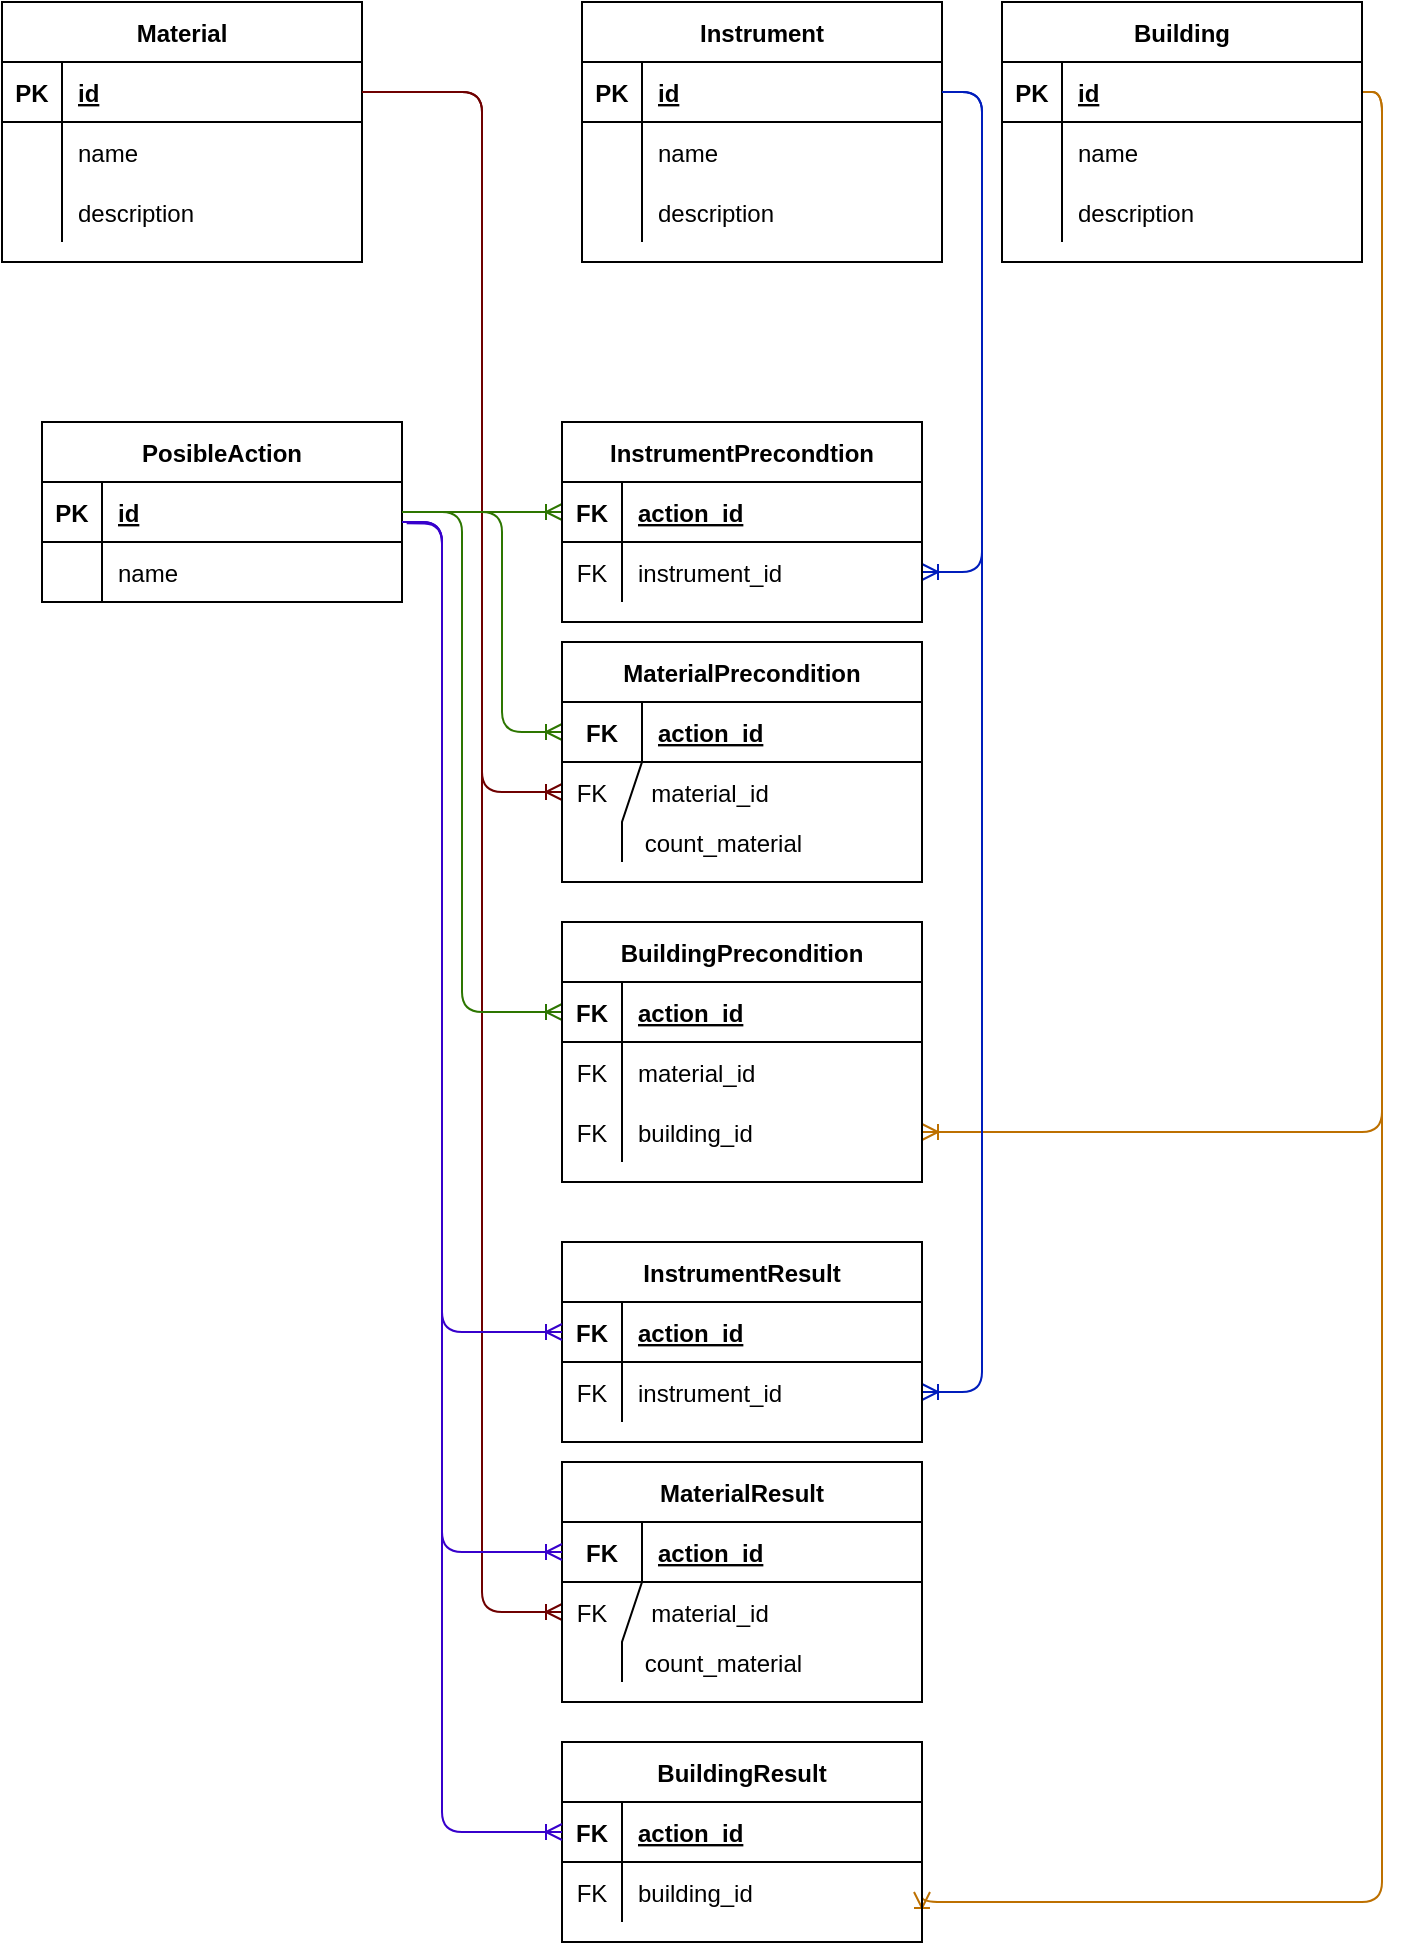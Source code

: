 <mxfile version="13.7.9" type="embed"><diagram id="L20Fy2joBcqm4VzIN3Vt" name="Page-1"><mxGraphModel dx="515" dy="378" grid="1" gridSize="10" guides="1" tooltips="1" connect="1" arrows="1" fold="1" page="1" pageScale="1" pageWidth="827" pageHeight="1169" math="0" shadow="0"><root><mxCell id="0"/><mxCell id="1" parent="0"/><mxCell id="35" value="" style="fontSize=12;html=1;endArrow=ERoneToMany;exitX=1;exitY=0.5;exitDx=0;exitDy=0;fillColor=#60a917;strokeColor=#2D7600;entryX=0;entryY=0.5;entryDx=0;entryDy=0;" parent="1" source="iHEfSxfmgkh_VR93vHRP-51" target="23" edge="1"><mxGeometry width="100" height="100" relative="1" as="geometry"><mxPoint x="270" y="600" as="sourcePoint"/><mxPoint x="290" y="530" as="targetPoint"/></mxGeometry></mxCell><mxCell id="45" value="" style="edgeStyle=orthogonalEdgeStyle;fontSize=12;html=1;endArrow=ERoneToMany;exitX=1;exitY=0.5;exitDx=0;exitDy=0;fillColor=#a20025;strokeColor=#6F0000;entryX=0;entryY=0.5;entryDx=0;entryDy=0;" parent="1" source="iHEfSxfmgkh_VR93vHRP-41" target="87" edge="1"><mxGeometry width="100" height="100" relative="1" as="geometry"><mxPoint x="300" y="450" as="sourcePoint"/><mxPoint x="300" y="590" as="targetPoint"/><Array as="points"><mxPoint x="270" y="345"/><mxPoint x="270" y="695"/></Array></mxGeometry></mxCell><mxCell id="46" value="" style="edgeStyle=orthogonalEdgeStyle;fontSize=12;html=1;endArrow=ERoneToMany;exitX=1;exitY=0.5;exitDx=0;exitDy=0;fillColor=#0050ef;strokeColor=#001DBC;entryX=1;entryY=0.5;entryDx=0;entryDy=0;" parent="1" source="iHEfSxfmgkh_VR93vHRP-18" target="39" edge="1"><mxGeometry width="100" height="100" relative="1" as="geometry"><mxPoint x="300" y="450" as="sourcePoint"/><mxPoint x="520" y="570" as="targetPoint"/><Array as="points"><mxPoint x="520" y="345"/><mxPoint x="520" y="585"/></Array></mxGeometry></mxCell><mxCell id="47" value="" style="edgeStyle=orthogonalEdgeStyle;fontSize=12;html=1;endArrow=ERoneToMany;exitX=1;exitY=0.5;exitDx=0;exitDy=0;fillColor=#f0a30a;strokeColor=#BD7000;" parent="1" source="iHEfSxfmgkh_VR93vHRP-31" target="61" edge="1"><mxGeometry width="100" height="100" relative="1" as="geometry"><mxPoint x="590" y="650" as="sourcePoint"/><mxPoint x="750" y="710" as="targetPoint"/></mxGeometry></mxCell><mxCell id="iHEfSxfmgkh_VR93vHRP-50" value="PosibleAction" style="shape=table;startSize=30;container=1;collapsible=1;childLayout=tableLayout;fixedRows=1;rowLines=0;fontStyle=1;align=center;resizeLast=1;" parent="1" vertex="1"><mxGeometry x="50" y="510" width="180" height="90" as="geometry"/></mxCell><mxCell id="iHEfSxfmgkh_VR93vHRP-51" value="" style="shape=partialRectangle;collapsible=0;dropTarget=0;pointerEvents=0;fillColor=none;top=0;left=0;bottom=1;right=0;points=[[0,0.5],[1,0.5]];portConstraint=eastwest;" parent="iHEfSxfmgkh_VR93vHRP-50" vertex="1"><mxGeometry y="30" width="180" height="30" as="geometry"/></mxCell><mxCell id="iHEfSxfmgkh_VR93vHRP-52" value="PK" style="shape=partialRectangle;connectable=0;fillColor=none;top=0;left=0;bottom=0;right=0;fontStyle=1;overflow=hidden;" parent="iHEfSxfmgkh_VR93vHRP-51" vertex="1"><mxGeometry width="30" height="30" as="geometry"/></mxCell><mxCell id="iHEfSxfmgkh_VR93vHRP-53" value="id" style="shape=partialRectangle;connectable=0;fillColor=none;top=0;left=0;bottom=0;right=0;align=left;spacingLeft=6;fontStyle=5;overflow=hidden;" parent="iHEfSxfmgkh_VR93vHRP-51" vertex="1"><mxGeometry x="30" width="150" height="30" as="geometry"/></mxCell><mxCell id="iHEfSxfmgkh_VR93vHRP-54" value="" style="shape=partialRectangle;collapsible=0;dropTarget=0;pointerEvents=0;fillColor=none;top=0;left=0;bottom=0;right=0;points=[[0,0.5],[1,0.5]];portConstraint=eastwest;" parent="iHEfSxfmgkh_VR93vHRP-50" vertex="1"><mxGeometry y="60" width="180" height="30" as="geometry"/></mxCell><mxCell id="iHEfSxfmgkh_VR93vHRP-55" value="" style="shape=partialRectangle;connectable=0;fillColor=none;top=0;left=0;bottom=0;right=0;editable=1;overflow=hidden;" parent="iHEfSxfmgkh_VR93vHRP-54" vertex="1"><mxGeometry width="30" height="30" as="geometry"/></mxCell><mxCell id="iHEfSxfmgkh_VR93vHRP-56" value="name" style="shape=partialRectangle;connectable=0;fillColor=none;top=0;left=0;bottom=0;right=0;align=left;spacingLeft=6;overflow=hidden;" parent="iHEfSxfmgkh_VR93vHRP-54" vertex="1"><mxGeometry x="30" width="150" height="30" as="geometry"/></mxCell><mxCell id="iHEfSxfmgkh_VR93vHRP-40" value="Material" style="shape=table;startSize=30;container=1;collapsible=1;childLayout=tableLayout;fixedRows=1;rowLines=0;fontStyle=1;align=center;resizeLast=1;" parent="1" vertex="1"><mxGeometry x="30" y="300" width="180" height="130" as="geometry"/></mxCell><mxCell id="iHEfSxfmgkh_VR93vHRP-41" value="" style="shape=partialRectangle;collapsible=0;dropTarget=0;pointerEvents=0;fillColor=none;top=0;left=0;bottom=1;right=0;points=[[0,0.5],[1,0.5]];portConstraint=eastwest;" parent="iHEfSxfmgkh_VR93vHRP-40" vertex="1"><mxGeometry y="30" width="180" height="30" as="geometry"/></mxCell><mxCell id="iHEfSxfmgkh_VR93vHRP-42" value="PK" style="shape=partialRectangle;connectable=0;fillColor=none;top=0;left=0;bottom=0;right=0;fontStyle=1;overflow=hidden;" parent="iHEfSxfmgkh_VR93vHRP-41" vertex="1"><mxGeometry width="30" height="30" as="geometry"/></mxCell><mxCell id="iHEfSxfmgkh_VR93vHRP-43" value="id" style="shape=partialRectangle;connectable=0;fillColor=none;top=0;left=0;bottom=0;right=0;align=left;spacingLeft=6;fontStyle=5;overflow=hidden;" parent="iHEfSxfmgkh_VR93vHRP-41" vertex="1"><mxGeometry x="30" width="150" height="30" as="geometry"/></mxCell><mxCell id="iHEfSxfmgkh_VR93vHRP-44" value="" style="shape=partialRectangle;collapsible=0;dropTarget=0;pointerEvents=0;fillColor=none;top=0;left=0;bottom=0;right=0;points=[[0,0.5],[1,0.5]];portConstraint=eastwest;" parent="iHEfSxfmgkh_VR93vHRP-40" vertex="1"><mxGeometry y="60" width="180" height="30" as="geometry"/></mxCell><mxCell id="iHEfSxfmgkh_VR93vHRP-45" value="" style="shape=partialRectangle;connectable=0;fillColor=none;top=0;left=0;bottom=0;right=0;editable=1;overflow=hidden;" parent="iHEfSxfmgkh_VR93vHRP-44" vertex="1"><mxGeometry width="30" height="30" as="geometry"/></mxCell><mxCell id="iHEfSxfmgkh_VR93vHRP-46" value="name" style="shape=partialRectangle;connectable=0;fillColor=none;top=0;left=0;bottom=0;right=0;align=left;spacingLeft=6;overflow=hidden;" parent="iHEfSxfmgkh_VR93vHRP-44" vertex="1"><mxGeometry x="30" width="150" height="30" as="geometry"/></mxCell><mxCell id="iHEfSxfmgkh_VR93vHRP-47" value="" style="shape=partialRectangle;collapsible=0;dropTarget=0;pointerEvents=0;fillColor=none;top=0;left=0;bottom=0;right=0;points=[[0,0.5],[1,0.5]];portConstraint=eastwest;" parent="iHEfSxfmgkh_VR93vHRP-40" vertex="1"><mxGeometry y="90" width="180" height="30" as="geometry"/></mxCell><mxCell id="iHEfSxfmgkh_VR93vHRP-48" value="" style="shape=partialRectangle;connectable=0;fillColor=none;top=0;left=0;bottom=0;right=0;editable=1;overflow=hidden;" parent="iHEfSxfmgkh_VR93vHRP-47" vertex="1"><mxGeometry width="30" height="30" as="geometry"/></mxCell><mxCell id="iHEfSxfmgkh_VR93vHRP-49" value="description" style="shape=partialRectangle;connectable=0;fillColor=none;top=0;left=0;bottom=0;right=0;align=left;spacingLeft=6;overflow=hidden;" parent="iHEfSxfmgkh_VR93vHRP-47" vertex="1"><mxGeometry x="30" width="150" height="30" as="geometry"/></mxCell><mxCell id="iHEfSxfmgkh_VR93vHRP-17" value="Instrument" style="shape=table;startSize=30;container=1;collapsible=1;childLayout=tableLayout;fixedRows=1;rowLines=0;fontStyle=1;align=center;resizeLast=1;" parent="1" vertex="1"><mxGeometry x="320" y="300" width="180" height="130" as="geometry"/></mxCell><mxCell id="iHEfSxfmgkh_VR93vHRP-18" value="" style="shape=partialRectangle;collapsible=0;dropTarget=0;pointerEvents=0;fillColor=none;top=0;left=0;bottom=1;right=0;points=[[0,0.5],[1,0.5]];portConstraint=eastwest;" parent="iHEfSxfmgkh_VR93vHRP-17" vertex="1"><mxGeometry y="30" width="180" height="30" as="geometry"/></mxCell><mxCell id="iHEfSxfmgkh_VR93vHRP-19" value="PK" style="shape=partialRectangle;connectable=0;fillColor=none;top=0;left=0;bottom=0;right=0;fontStyle=1;overflow=hidden;" parent="iHEfSxfmgkh_VR93vHRP-18" vertex="1"><mxGeometry width="30" height="30" as="geometry"/></mxCell><mxCell id="iHEfSxfmgkh_VR93vHRP-20" value="id" style="shape=partialRectangle;connectable=0;fillColor=none;top=0;left=0;bottom=0;right=0;align=left;spacingLeft=6;fontStyle=5;overflow=hidden;" parent="iHEfSxfmgkh_VR93vHRP-18" vertex="1"><mxGeometry x="30" width="150" height="30" as="geometry"/></mxCell><mxCell id="iHEfSxfmgkh_VR93vHRP-21" value="" style="shape=partialRectangle;collapsible=0;dropTarget=0;pointerEvents=0;fillColor=none;top=0;left=0;bottom=0;right=0;points=[[0,0.5],[1,0.5]];portConstraint=eastwest;" parent="iHEfSxfmgkh_VR93vHRP-17" vertex="1"><mxGeometry y="60" width="180" height="30" as="geometry"/></mxCell><mxCell id="iHEfSxfmgkh_VR93vHRP-22" value="" style="shape=partialRectangle;connectable=0;fillColor=none;top=0;left=0;bottom=0;right=0;editable=1;overflow=hidden;" parent="iHEfSxfmgkh_VR93vHRP-21" vertex="1"><mxGeometry width="30" height="30" as="geometry"/></mxCell><mxCell id="iHEfSxfmgkh_VR93vHRP-23" value="name" style="shape=partialRectangle;connectable=0;fillColor=none;top=0;left=0;bottom=0;right=0;align=left;spacingLeft=6;overflow=hidden;" parent="iHEfSxfmgkh_VR93vHRP-21" vertex="1"><mxGeometry x="30" width="150" height="30" as="geometry"/></mxCell><mxCell id="iHEfSxfmgkh_VR93vHRP-24" value="" style="shape=partialRectangle;collapsible=0;dropTarget=0;pointerEvents=0;fillColor=none;top=0;left=0;bottom=0;right=0;points=[[0,0.5],[1,0.5]];portConstraint=eastwest;" parent="iHEfSxfmgkh_VR93vHRP-17" vertex="1"><mxGeometry y="90" width="180" height="30" as="geometry"/></mxCell><mxCell id="iHEfSxfmgkh_VR93vHRP-25" value="" style="shape=partialRectangle;connectable=0;fillColor=none;top=0;left=0;bottom=0;right=0;editable=1;overflow=hidden;" parent="iHEfSxfmgkh_VR93vHRP-24" vertex="1"><mxGeometry width="30" height="30" as="geometry"/></mxCell><mxCell id="iHEfSxfmgkh_VR93vHRP-26" value="description" style="shape=partialRectangle;connectable=0;fillColor=none;top=0;left=0;bottom=0;right=0;align=left;spacingLeft=6;overflow=hidden;" parent="iHEfSxfmgkh_VR93vHRP-24" vertex="1"><mxGeometry x="30" width="150" height="30" as="geometry"/></mxCell><mxCell id="22" value="InstrumentPrecondtion" style="shape=table;startSize=30;container=1;collapsible=1;childLayout=tableLayout;fixedRows=1;rowLines=0;fontStyle=1;align=center;resizeLast=1;" parent="1" vertex="1"><mxGeometry x="310" y="510" width="180" height="100" as="geometry"/></mxCell><mxCell id="23" value="" style="shape=partialRectangle;collapsible=0;dropTarget=0;pointerEvents=0;fillColor=none;top=0;left=0;bottom=1;right=0;points=[[0,0.5],[1,0.5]];portConstraint=eastwest;" parent="22" vertex="1"><mxGeometry y="30" width="180" height="30" as="geometry"/></mxCell><mxCell id="24" value="FK" style="shape=partialRectangle;connectable=0;fillColor=none;top=0;left=0;bottom=0;right=0;fontStyle=1;overflow=hidden;" parent="23" vertex="1"><mxGeometry width="30" height="30" as="geometry"/></mxCell><mxCell id="25" value="action_id" style="shape=partialRectangle;connectable=0;fillColor=none;top=0;left=0;bottom=0;right=0;align=left;spacingLeft=6;fontStyle=5;overflow=hidden;" parent="23" vertex="1"><mxGeometry x="30" width="150" height="30" as="geometry"/></mxCell><mxCell id="39" value="" style="shape=partialRectangle;collapsible=0;dropTarget=0;pointerEvents=0;fillColor=none;top=0;left=0;bottom=0;right=0;points=[[0,0.5],[1,0.5]];portConstraint=eastwest;" parent="22" vertex="1"><mxGeometry y="60" width="180" height="30" as="geometry"/></mxCell><mxCell id="40" value="FK" style="shape=partialRectangle;connectable=0;fillColor=none;top=0;left=0;bottom=0;right=0;fontStyle=0;overflow=hidden;" parent="39" vertex="1"><mxGeometry width="30" height="30" as="geometry"/></mxCell><mxCell id="41" value="instrument_id" style="shape=partialRectangle;connectable=0;fillColor=none;top=0;left=0;bottom=0;right=0;align=left;spacingLeft=6;fontStyle=0;overflow=hidden;" parent="39" vertex="1"><mxGeometry x="30" width="150" height="30" as="geometry"/></mxCell><mxCell id="64" value="" style="edgeStyle=orthogonalEdgeStyle;fontSize=12;html=1;endArrow=ERoneToMany;exitX=1;exitY=0.5;exitDx=0;exitDy=0;fillColor=#a20025;strokeColor=#6F0000;" parent="1" source="iHEfSxfmgkh_VR93vHRP-41" target="108" edge="1"><mxGeometry width="100" height="100" relative="1" as="geometry"><mxPoint x="220" y="355" as="sourcePoint"/><mxPoint x="250" y="520" as="targetPoint"/><Array as="points"><mxPoint x="270" y="345"/><mxPoint x="270" y="1105"/></Array></mxGeometry></mxCell><mxCell id="65" value="" style="edgeStyle=orthogonalEdgeStyle;fontSize=12;html=1;endArrow=ERoneToMany;exitX=1;exitY=0.5;exitDx=0;exitDy=0;fillColor=#0050ef;strokeColor=#001DBC;entryX=1;entryY=0.5;entryDx=0;entryDy=0;" parent="1" source="iHEfSxfmgkh_VR93vHRP-18" target="101" edge="1"><mxGeometry width="100" height="100" relative="1" as="geometry"><mxPoint x="510" y="340" as="sourcePoint"/><mxPoint x="540" y="580" as="targetPoint"/><Array as="points"><mxPoint x="520" y="345"/><mxPoint x="520" y="995"/></Array></mxGeometry></mxCell><mxCell id="66" value="" style="edgeStyle=orthogonalEdgeStyle;fontSize=12;html=1;endArrow=ERoneToMany;exitX=1;exitY=0.5;exitDx=0;exitDy=0;fillColor=#f0a30a;strokeColor=#BD7000;entryX=1;entryY=0.5;entryDx=0;entryDy=0;" parent="1" target="121" edge="1" source="iHEfSxfmgkh_VR93vHRP-31"><mxGeometry width="100" height="100" relative="1" as="geometry"><mxPoint x="740" y="370" as="sourcePoint"/><mxPoint x="570" y="1265" as="targetPoint"/><Array as="points"><mxPoint x="720" y="345"/><mxPoint x="720" y="1250"/><mxPoint x="490" y="1250"/></Array></mxGeometry></mxCell><mxCell id="67" value="" style="fontSize=12;html=1;endArrow=ERoneToMany;exitX=1;exitY=0.5;exitDx=0;exitDy=0;fillColor=#60a917;strokeColor=#2D7600;entryX=0;entryY=0.5;entryDx=0;entryDy=0;" edge="1" parent="1" source="iHEfSxfmgkh_VR93vHRP-51" target="72"><mxGeometry width="100" height="100" relative="1" as="geometry"><mxPoint x="240" y="565" as="sourcePoint"/><mxPoint x="320" y="565" as="targetPoint"/><Array as="points"><mxPoint x="280" y="555"/><mxPoint x="280" y="665"/></Array></mxGeometry></mxCell><mxCell id="68" value="MaterialPrecondition" style="shape=table;startSize=30;container=1;collapsible=1;childLayout=tableLayout;fixedRows=1;rowLines=0;fontStyle=1;align=center;resizeLast=1;" vertex="1" parent="1"><mxGeometry x="310" y="620" width="180" height="120" as="geometry"/></mxCell><mxCell id="72" value="" style="shape=partialRectangle;collapsible=0;dropTarget=0;pointerEvents=0;fillColor=none;top=0;left=0;bottom=1;right=0;points=[[0,0.5],[1,0.5]];portConstraint=eastwest;" vertex="1" parent="68"><mxGeometry y="30" width="180" height="30" as="geometry"/></mxCell><mxCell id="73" value="FK" style="shape=partialRectangle;connectable=0;fillColor=none;top=0;left=0;bottom=0;right=0;fontStyle=1;overflow=hidden;" vertex="1" parent="72"><mxGeometry width="40.0" height="30" as="geometry"/></mxCell><mxCell id="74" value="action_id" style="shape=partialRectangle;connectable=0;fillColor=none;top=0;left=0;bottom=0;right=0;align=left;spacingLeft=6;fontStyle=5;overflow=hidden;" vertex="1" parent="72"><mxGeometry x="40.0" width="140.0" height="30" as="geometry"/></mxCell><mxCell id="87" value="" style="shape=partialRectangle;collapsible=0;dropTarget=0;pointerEvents=0;fillColor=none;top=0;left=0;bottom=0;right=0;points=[[0,0.5],[1,0.5]];portConstraint=eastwest;" vertex="1" parent="68"><mxGeometry y="60" width="180" height="30" as="geometry"/></mxCell><mxCell id="88" value="FK" style="shape=partialRectangle;connectable=0;fillColor=none;top=0;left=0;bottom=0;right=0;fontStyle=0;overflow=hidden;" vertex="1" parent="87"><mxGeometry width="30.0" height="30" as="geometry"/></mxCell><mxCell id="89" value="  material_id" style="shape=partialRectangle;connectable=0;fillColor=none;top=0;left=0;bottom=0;right=0;align=left;spacingLeft=6;fontStyle=0;overflow=hidden;" vertex="1" parent="87"><mxGeometry x="30.0" width="150.0" height="30" as="geometry"/></mxCell><mxCell id="94" value="" style="shape=partialRectangle;collapsible=0;dropTarget=0;pointerEvents=0;fillColor=none;top=0;left=0;bottom=0;right=0;points=[[0,0.5],[1,0.5]];portConstraint=eastwest;" vertex="1" parent="68"><mxGeometry y="90" width="180" height="20" as="geometry"/></mxCell><mxCell id="95" value="" style="shape=partialRectangle;connectable=0;fillColor=none;top=0;left=0;bottom=0;right=0;fontStyle=0;overflow=hidden;" vertex="1" parent="94"><mxGeometry width="30.0" height="20" as="geometry"/></mxCell><mxCell id="96" value=" count_material" style="shape=partialRectangle;connectable=0;fillColor=none;top=0;left=0;bottom=0;right=0;align=left;spacingLeft=6;fontStyle=0;overflow=hidden;" vertex="1" parent="94"><mxGeometry x="30.0" width="150.0" height="20" as="geometry"/></mxCell><mxCell id="90" value="" style="fontSize=12;html=1;endArrow=ERoneToMany;exitX=1;exitY=0.5;exitDx=0;exitDy=0;fillColor=#60a917;strokeColor=#2D7600;entryX=0;entryY=0.5;entryDx=0;entryDy=0;" edge="1" parent="1" source="iHEfSxfmgkh_VR93vHRP-51" target="49"><mxGeometry width="100" height="100" relative="1" as="geometry"><mxPoint x="240" y="565" as="sourcePoint"/><mxPoint x="320" y="675" as="targetPoint"/><Array as="points"><mxPoint x="260" y="555"/><mxPoint x="260" y="805"/></Array></mxGeometry></mxCell><mxCell id="iHEfSxfmgkh_VR93vHRP-30" value="Building" style="shape=table;startSize=30;container=1;collapsible=1;childLayout=tableLayout;fixedRows=1;rowLines=0;fontStyle=1;align=center;resizeLast=1;" parent="1" vertex="1"><mxGeometry x="530" y="300" width="180" height="130" as="geometry"/></mxCell><mxCell id="iHEfSxfmgkh_VR93vHRP-31" value="" style="shape=partialRectangle;collapsible=0;dropTarget=0;pointerEvents=0;fillColor=none;top=0;left=0;bottom=1;right=0;points=[[0,0.5],[1,0.5]];portConstraint=eastwest;" parent="iHEfSxfmgkh_VR93vHRP-30" vertex="1"><mxGeometry y="30" width="180" height="30" as="geometry"/></mxCell><mxCell id="iHEfSxfmgkh_VR93vHRP-32" value="PK" style="shape=partialRectangle;connectable=0;fillColor=none;top=0;left=0;bottom=0;right=0;fontStyle=1;overflow=hidden;" parent="iHEfSxfmgkh_VR93vHRP-31" vertex="1"><mxGeometry width="30" height="30" as="geometry"/></mxCell><mxCell id="iHEfSxfmgkh_VR93vHRP-33" value="id" style="shape=partialRectangle;connectable=0;fillColor=none;top=0;left=0;bottom=0;right=0;align=left;spacingLeft=6;fontStyle=5;overflow=hidden;" parent="iHEfSxfmgkh_VR93vHRP-31" vertex="1"><mxGeometry x="30" width="150" height="30" as="geometry"/></mxCell><mxCell id="iHEfSxfmgkh_VR93vHRP-34" value="" style="shape=partialRectangle;collapsible=0;dropTarget=0;pointerEvents=0;fillColor=none;top=0;left=0;bottom=0;right=0;points=[[0,0.5],[1,0.5]];portConstraint=eastwest;" parent="iHEfSxfmgkh_VR93vHRP-30" vertex="1"><mxGeometry y="60" width="180" height="30" as="geometry"/></mxCell><mxCell id="iHEfSxfmgkh_VR93vHRP-35" value="" style="shape=partialRectangle;connectable=0;fillColor=none;top=0;left=0;bottom=0;right=0;editable=1;overflow=hidden;" parent="iHEfSxfmgkh_VR93vHRP-34" vertex="1"><mxGeometry width="30" height="30" as="geometry"/></mxCell><mxCell id="iHEfSxfmgkh_VR93vHRP-36" value="name" style="shape=partialRectangle;connectable=0;fillColor=none;top=0;left=0;bottom=0;right=0;align=left;spacingLeft=6;overflow=hidden;" parent="iHEfSxfmgkh_VR93vHRP-34" vertex="1"><mxGeometry x="30" width="150" height="30" as="geometry"/></mxCell><mxCell id="iHEfSxfmgkh_VR93vHRP-37" value="" style="shape=partialRectangle;collapsible=0;dropTarget=0;pointerEvents=0;fillColor=none;top=0;left=0;bottom=0;right=0;points=[[0,0.5],[1,0.5]];portConstraint=eastwest;" parent="iHEfSxfmgkh_VR93vHRP-30" vertex="1"><mxGeometry y="90" width="180" height="30" as="geometry"/></mxCell><mxCell id="iHEfSxfmgkh_VR93vHRP-38" value="" style="shape=partialRectangle;connectable=0;fillColor=none;top=0;left=0;bottom=0;right=0;editable=1;overflow=hidden;" parent="iHEfSxfmgkh_VR93vHRP-37" vertex="1"><mxGeometry width="30" height="30" as="geometry"/></mxCell><mxCell id="iHEfSxfmgkh_VR93vHRP-39" value="description" style="shape=partialRectangle;connectable=0;fillColor=none;top=0;left=0;bottom=0;right=0;align=left;spacingLeft=6;overflow=hidden;" parent="iHEfSxfmgkh_VR93vHRP-37" vertex="1"><mxGeometry x="30" width="150" height="30" as="geometry"/></mxCell><mxCell id="48" value="BuildingPrecondition" style="shape=table;startSize=30;container=1;collapsible=1;childLayout=tableLayout;fixedRows=1;rowLines=0;fontStyle=1;align=center;resizeLast=1;" parent="1" vertex="1"><mxGeometry x="310" y="760" width="180" height="130" as="geometry"/></mxCell><mxCell id="49" value="" style="shape=partialRectangle;collapsible=0;dropTarget=0;pointerEvents=0;fillColor=none;top=0;left=0;bottom=1;right=0;points=[[0,0.5],[1,0.5]];portConstraint=eastwest;" parent="48" vertex="1"><mxGeometry y="30" width="180" height="30" as="geometry"/></mxCell><mxCell id="50" value="FK" style="shape=partialRectangle;connectable=0;fillColor=none;top=0;left=0;bottom=0;right=0;fontStyle=1;overflow=hidden;" parent="49" vertex="1"><mxGeometry width="30" height="30" as="geometry"/></mxCell><mxCell id="51" value="action_id" style="shape=partialRectangle;connectable=0;fillColor=none;top=0;left=0;bottom=0;right=0;align=left;spacingLeft=6;fontStyle=5;overflow=hidden;" parent="49" vertex="1"><mxGeometry x="30" width="150" height="30" as="geometry"/></mxCell><mxCell id="52" value="" style="shape=partialRectangle;collapsible=0;dropTarget=0;pointerEvents=0;fillColor=none;top=0;left=0;bottom=0;right=0;points=[[0,0.5],[1,0.5]];portConstraint=eastwest;" parent="48" vertex="1"><mxGeometry y="60" width="180" height="30" as="geometry"/></mxCell><mxCell id="53" value="FK" style="shape=partialRectangle;connectable=0;fillColor=none;top=0;left=0;bottom=0;right=0;fontStyle=0;overflow=hidden;" parent="52" vertex="1"><mxGeometry width="30" height="30" as="geometry"/></mxCell><mxCell id="54" value="material_id" style="shape=partialRectangle;connectable=0;fillColor=none;top=0;left=0;bottom=0;right=0;align=left;spacingLeft=6;fontStyle=0;overflow=hidden;" parent="52" vertex="1"><mxGeometry x="30" width="150" height="30" as="geometry"/></mxCell><mxCell id="61" value="" style="shape=partialRectangle;collapsible=0;dropTarget=0;pointerEvents=0;fillColor=none;top=0;left=0;bottom=0;right=0;points=[[0,0.5],[1,0.5]];portConstraint=eastwest;" parent="48" vertex="1"><mxGeometry y="90" width="180" height="30" as="geometry"/></mxCell><mxCell id="62" value="FK" style="shape=partialRectangle;connectable=0;fillColor=none;top=0;left=0;bottom=0;right=0;fontStyle=0;overflow=hidden;" parent="61" vertex="1"><mxGeometry width="30" height="30" as="geometry"/></mxCell><mxCell id="63" value="building_id" style="shape=partialRectangle;connectable=0;fillColor=none;top=0;left=0;bottom=0;right=0;align=left;spacingLeft=6;fontStyle=0;overflow=hidden;" parent="61" vertex="1"><mxGeometry x="30" width="150" height="30" as="geometry"/></mxCell><mxCell id="97" value="InstrumentResult" style="shape=table;startSize=30;container=1;collapsible=1;childLayout=tableLayout;fixedRows=1;rowLines=0;fontStyle=1;align=center;resizeLast=1;" vertex="1" parent="1"><mxGeometry x="310" y="920" width="180" height="100" as="geometry"/></mxCell><mxCell id="98" value="" style="shape=partialRectangle;collapsible=0;dropTarget=0;pointerEvents=0;fillColor=none;top=0;left=0;bottom=1;right=0;points=[[0,0.5],[1,0.5]];portConstraint=eastwest;" vertex="1" parent="97"><mxGeometry y="30" width="180" height="30" as="geometry"/></mxCell><mxCell id="99" value="FK" style="shape=partialRectangle;connectable=0;fillColor=none;top=0;left=0;bottom=0;right=0;fontStyle=1;overflow=hidden;" vertex="1" parent="98"><mxGeometry width="30" height="30" as="geometry"/></mxCell><mxCell id="100" value="action_id" style="shape=partialRectangle;connectable=0;fillColor=none;top=0;left=0;bottom=0;right=0;align=left;spacingLeft=6;fontStyle=5;overflow=hidden;" vertex="1" parent="98"><mxGeometry x="30" width="150" height="30" as="geometry"/></mxCell><mxCell id="101" value="" style="shape=partialRectangle;collapsible=0;dropTarget=0;pointerEvents=0;fillColor=none;top=0;left=0;bottom=0;right=0;points=[[0,0.5],[1,0.5]];portConstraint=eastwest;" vertex="1" parent="97"><mxGeometry y="60" width="180" height="30" as="geometry"/></mxCell><mxCell id="102" value="FK" style="shape=partialRectangle;connectable=0;fillColor=none;top=0;left=0;bottom=0;right=0;fontStyle=0;overflow=hidden;" vertex="1" parent="101"><mxGeometry width="30" height="30" as="geometry"/></mxCell><mxCell id="103" value="instrument_id" style="shape=partialRectangle;connectable=0;fillColor=none;top=0;left=0;bottom=0;right=0;align=left;spacingLeft=6;fontStyle=0;overflow=hidden;" vertex="1" parent="101"><mxGeometry x="30" width="150" height="30" as="geometry"/></mxCell><mxCell id="104" value="MaterialResult" style="shape=table;startSize=30;container=1;collapsible=1;childLayout=tableLayout;fixedRows=1;rowLines=0;fontStyle=1;align=center;resizeLast=1;" vertex="1" parent="1"><mxGeometry x="310" y="1030" width="180" height="120" as="geometry"/></mxCell><mxCell id="105" value="" style="shape=partialRectangle;collapsible=0;dropTarget=0;pointerEvents=0;fillColor=none;top=0;left=0;bottom=1;right=0;points=[[0,0.5],[1,0.5]];portConstraint=eastwest;" vertex="1" parent="104"><mxGeometry y="30" width="180" height="30" as="geometry"/></mxCell><mxCell id="106" value="FK" style="shape=partialRectangle;connectable=0;fillColor=none;top=0;left=0;bottom=0;right=0;fontStyle=1;overflow=hidden;" vertex="1" parent="105"><mxGeometry width="40" height="30" as="geometry"/></mxCell><mxCell id="107" value="action_id" style="shape=partialRectangle;connectable=0;fillColor=none;top=0;left=0;bottom=0;right=0;align=left;spacingLeft=6;fontStyle=5;overflow=hidden;" vertex="1" parent="105"><mxGeometry x="40" width="140" height="30" as="geometry"/></mxCell><mxCell id="108" value="" style="shape=partialRectangle;collapsible=0;dropTarget=0;pointerEvents=0;fillColor=none;top=0;left=0;bottom=0;right=0;points=[[0,0.5],[1,0.5]];portConstraint=eastwest;" vertex="1" parent="104"><mxGeometry y="60" width="180" height="30" as="geometry"/></mxCell><mxCell id="109" value="FK" style="shape=partialRectangle;connectable=0;fillColor=none;top=0;left=0;bottom=0;right=0;fontStyle=0;overflow=hidden;" vertex="1" parent="108"><mxGeometry width="30" height="30" as="geometry"/></mxCell><mxCell id="110" value="  material_id" style="shape=partialRectangle;connectable=0;fillColor=none;top=0;left=0;bottom=0;right=0;align=left;spacingLeft=6;fontStyle=0;overflow=hidden;" vertex="1" parent="108"><mxGeometry x="30" width="150" height="30" as="geometry"/></mxCell><mxCell id="111" value="" style="shape=partialRectangle;collapsible=0;dropTarget=0;pointerEvents=0;fillColor=none;top=0;left=0;bottom=0;right=0;points=[[0,0.5],[1,0.5]];portConstraint=eastwest;" vertex="1" parent="104"><mxGeometry y="90" width="180" height="20" as="geometry"/></mxCell><mxCell id="112" value="" style="shape=partialRectangle;connectable=0;fillColor=none;top=0;left=0;bottom=0;right=0;fontStyle=0;overflow=hidden;" vertex="1" parent="111"><mxGeometry width="30" height="20" as="geometry"/></mxCell><mxCell id="113" value=" count_material" style="shape=partialRectangle;connectable=0;fillColor=none;top=0;left=0;bottom=0;right=0;align=left;spacingLeft=6;fontStyle=0;overflow=hidden;" vertex="1" parent="111"><mxGeometry x="30" width="150" height="20" as="geometry"/></mxCell><mxCell id="114" value="BuildingResult" style="shape=table;startSize=30;container=1;collapsible=1;childLayout=tableLayout;fixedRows=1;rowLines=0;fontStyle=1;align=center;resizeLast=1;" vertex="1" parent="1"><mxGeometry x="310" y="1170" width="180" height="100" as="geometry"/></mxCell><mxCell id="115" value="" style="shape=partialRectangle;collapsible=0;dropTarget=0;pointerEvents=0;fillColor=none;top=0;left=0;bottom=1;right=0;points=[[0,0.5],[1,0.5]];portConstraint=eastwest;" vertex="1" parent="114"><mxGeometry y="30" width="180" height="30" as="geometry"/></mxCell><mxCell id="116" value="FK" style="shape=partialRectangle;connectable=0;fillColor=none;top=0;left=0;bottom=0;right=0;fontStyle=1;overflow=hidden;" vertex="1" parent="115"><mxGeometry width="30" height="30" as="geometry"/></mxCell><mxCell id="117" value="action_id" style="shape=partialRectangle;connectable=0;fillColor=none;top=0;left=0;bottom=0;right=0;align=left;spacingLeft=6;fontStyle=5;overflow=hidden;" vertex="1" parent="115"><mxGeometry x="30" width="150" height="30" as="geometry"/></mxCell><mxCell id="121" value="" style="shape=partialRectangle;collapsible=0;dropTarget=0;pointerEvents=0;fillColor=none;top=0;left=0;bottom=0;right=0;points=[[0,0.5],[1,0.5]];portConstraint=eastwest;" vertex="1" parent="114"><mxGeometry y="60" width="180" height="30" as="geometry"/></mxCell><mxCell id="122" value="FK" style="shape=partialRectangle;connectable=0;fillColor=none;top=0;left=0;bottom=0;right=0;fontStyle=0;overflow=hidden;" vertex="1" parent="121"><mxGeometry width="30" height="30" as="geometry"/></mxCell><mxCell id="123" value="building_id" style="shape=partialRectangle;connectable=0;fillColor=none;top=0;left=0;bottom=0;right=0;align=left;spacingLeft=6;fontStyle=0;overflow=hidden;" vertex="1" parent="121"><mxGeometry x="30" width="150" height="30" as="geometry"/></mxCell><mxCell id="124" value="" style="fontSize=12;html=1;endArrow=ERoneToMany;fillColor=#6a00ff;strokeColor=#3700CC;entryX=0;entryY=0.5;entryDx=0;entryDy=0;" edge="1" parent="1" target="98"><mxGeometry width="100" height="100" relative="1" as="geometry"><mxPoint x="230" y="560" as="sourcePoint"/><mxPoint x="320" y="815" as="targetPoint"/><Array as="points"><mxPoint x="250" y="560"/><mxPoint x="250" y="815"/><mxPoint x="250" y="890"/><mxPoint x="250" y="965"/></Array></mxGeometry></mxCell><mxCell id="125" value="" style="fontSize=12;html=1;endArrow=ERoneToMany;fillColor=#6a00ff;strokeColor=#3700CC;entryX=0;entryY=0.5;entryDx=0;entryDy=0;exitX=1.013;exitY=0.686;exitDx=0;exitDy=0;exitPerimeter=0;" edge="1" parent="1" source="iHEfSxfmgkh_VR93vHRP-51" target="115"><mxGeometry width="100" height="100" relative="1" as="geometry"><mxPoint x="220" y="810" as="sourcePoint"/><mxPoint x="300" y="1215" as="targetPoint"/><Array as="points"><mxPoint x="250" y="561"/><mxPoint x="250" y="670"/><mxPoint x="250" y="1060"/><mxPoint x="250" y="1180"/><mxPoint x="250" y="1215"/></Array></mxGeometry></mxCell><mxCell id="126" value="" style="fontSize=12;html=1;endArrow=ERoneToMany;fillColor=#6a00ff;strokeColor=#3700CC;entryX=0;entryY=0.5;entryDx=0;entryDy=0;" edge="1" parent="1"><mxGeometry width="100" height="100" relative="1" as="geometry"><mxPoint x="230" y="560" as="sourcePoint"/><mxPoint x="310.0" y="1075" as="targetPoint"/><Array as="points"><mxPoint x="250" y="560"/><mxPoint x="250" y="670"/><mxPoint x="250" y="925"/><mxPoint x="250" y="1000"/><mxPoint x="250" y="1075"/></Array></mxGeometry></mxCell></root></mxGraphModel></diagram></mxfile>